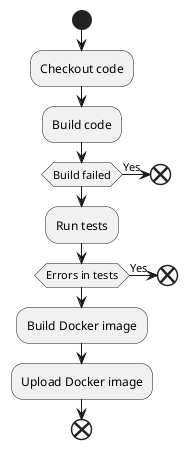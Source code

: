 @startuml

start
:Checkout code; 
:Build code;
    if (Build failed) then (Yes)
        end
    endif

:Run tests;
    if (Errors in tests) then (Yes)
        end
    endif

:Build Docker image;
:Upload Docker image;

end

@enduml